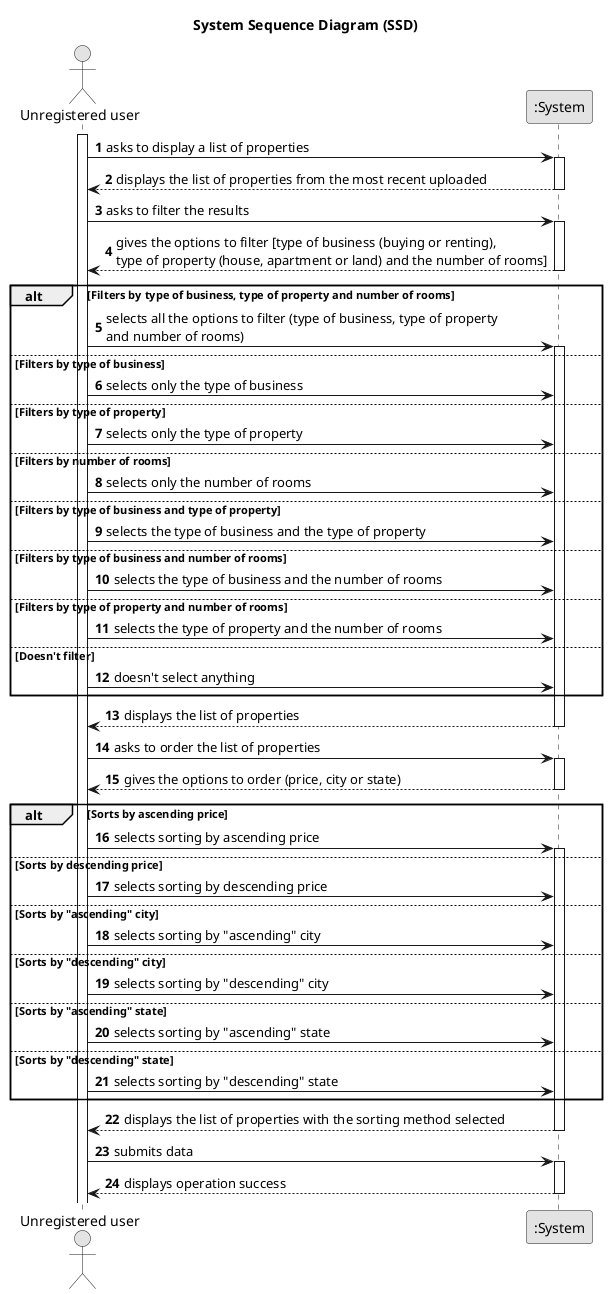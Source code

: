 @startuml
skinparam monochrome true
skinparam packageStyle rectangle
skinparam shadowing false

title System Sequence Diagram (SSD)

autonumber

actor "Unregistered user" as User
participant ":System" as System


activate User

    User -> System : asks to display a list of properties
    activate System

    System --> User : displays the list of properties from the most recent uploaded
    deactivate System

    User -> System : asks to filter the results
    activate System

    System --> User : gives the options to filter [type of business (buying or renting), \ntype of property (house, apartment or land) and the number of rooms]
    deactivate System

    alt Filters by type of business, type of property and number of rooms

        User -> System : selects all the options to filter (type of business, type of property \nand number of rooms)
        activate System

    else Filters by type of business

        User -> System : selects only the type of business

    else Filters by type of property

        User -> System : selects only the type of property

    else Filters by number of rooms

        User -> System : selects only the number of rooms

    else Filters by type of business and type of property

        User -> System : selects the type of business and the type of property

    else Filters by type of business and number of rooms

        User -> System : selects the type of business and the number of rooms

    else Filters by type of property and number of rooms

        User -> System : selects the type of property and the number of rooms

    else Doesn't filter

        User -> System : doesn't select anything

    end

    System --> User : displays the list of properties
    deactivate System

    User -> System : asks to order the list of properties
    activate System

    System --> User : gives the options to order (price, city or state)
    deactivate System

    alt Sorts by ascending price

        User -> System : selects sorting by ascending price
        activate System

    else Sorts by descending price

        User -> System : selects sorting by descending price

    else Sorts by "ascending" city

        User -> System : selects sorting by "ascending" city

    else Sorts by "descending" city

        User -> System : selects sorting by "descending" city

    else Sorts by "ascending" state

        User -> System : selects sorting by "ascending" state

    else Sorts by "descending" state

        User -> System : selects sorting by "descending" state

    end

    System --> User : displays the list of properties with the sorting method selected
    deactivate System

    User -> System : submits data
    activate System

    System --> User : displays operation success
    deactivate System

@enduml